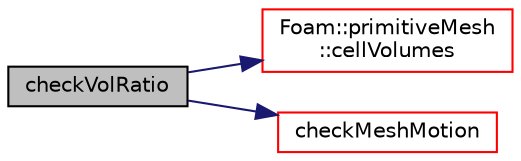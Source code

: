 digraph "checkVolRatio"
{
  bgcolor="transparent";
  edge [fontname="Helvetica",fontsize="10",labelfontname="Helvetica",labelfontsize="10"];
  node [fontname="Helvetica",fontsize="10",shape=record];
  rankdir="LR";
  Node1 [label="checkVolRatio",height=0.2,width=0.4,color="black", fillcolor="grey75", style="filled", fontcolor="black"];
  Node1 -> Node2 [color="midnightblue",fontsize="10",style="solid",fontname="Helvetica"];
  Node2 [label="Foam::primitiveMesh\l::cellVolumes",height=0.2,width=0.4,color="red",URL="$a02008.html#a621f5b7ca5ac8ff001bcdbeefaad7f7a"];
  Node1 -> Node3 [color="midnightblue",fontsize="10",style="solid",fontname="Helvetica"];
  Node3 [label="checkMeshMotion",height=0.2,width=0.4,color="red",URL="$a01955.html#af630d821400dfcdeef6141e4329c88ad",tooltip="Check mesh motion for correctness given motion points. "];
}
